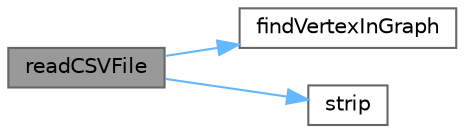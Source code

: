 digraph "readCSVFile"
{
 // LATEX_PDF_SIZE
  bgcolor="transparent";
  edge [fontname=Helvetica,fontsize=10,labelfontname=Helvetica,labelfontsize=10];
  node [fontname=Helvetica,fontsize=10,shape=box,height=0.2,width=0.4];
  rankdir="LR";
  Node1 [id="Node000001",label="readCSVFile",height=0.2,width=0.4,color="gray40", fillcolor="grey60", style="filled", fontcolor="black",tooltip=" "];
  Node1 -> Node2 [id="edge1_Node000001_Node000002",color="steelblue1",style="solid",tooltip=" "];
  Node2 [id="Node000002",label="findVertexInGraph",height=0.2,width=0.4,color="grey40", fillcolor="white", style="filled",URL="$_cycles_in_the_graph_8cpp.html#a3c5c1feaf948876b8e66620a9f7bb88d",tooltip=" "];
  Node1 -> Node3 [id="edge2_Node000001_Node000003",color="steelblue1",style="solid",tooltip=" "];
  Node3 [id="Node000003",label="strip",height=0.2,width=0.4,color="grey40", fillcolor="white", style="filled",URL="$_cycles_in_the_graph_8cpp.html#a4351c36edc6d465b6ed190b17c407f3e",tooltip=" "];
}
